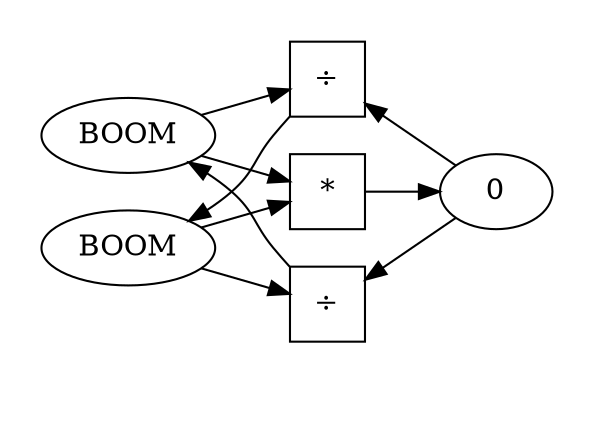 digraph "bidirectional *÷" {
    graph [rankdir=LR];
    subgraph cluster_0 {
        graph [style=invis];
        graph [style=invis];
        a [label=BOOM];
        b [label=BOOM];
    }
    subgraph cluster_1 {
        graph [style=invis];
        graph [style=invis];
        min1 [label=÷,shape=square];
        plus [label="*",shape=square];
        min2 [label=÷,shape=square];
    }
    subgraph cluster_2 {
        graph [style=invis];
        graph [style=invis];
        c [label=0];
    }
    a -> plus [weight=50];
    a -> min1 [weight=50];
    b -> plus [weight=50];
    b -> min2 [weight=50];
    c -> min1;
    c -> min2;
    min1 -> b [weight=50];
    min2 -> a [weight=50];
    plus -> c [weight=50];
    a -> c [style=invis
           ,weight=0
           ,minlen=2];
    b -> c [style=invis
           ,weight=0
           ,minlen=2];
}